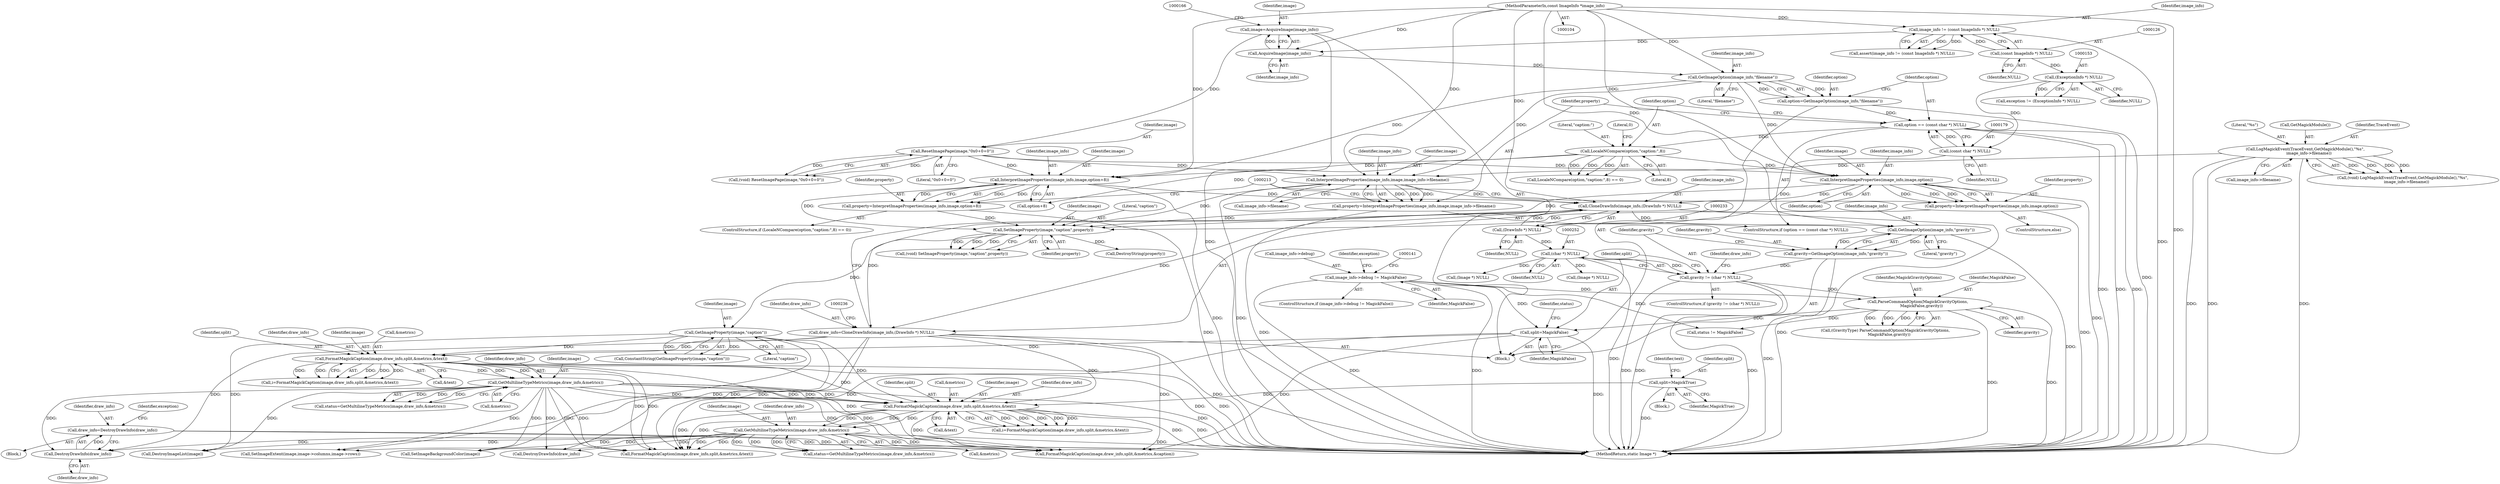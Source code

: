 digraph "0_ImageMagick_aeff00de228bc5a158c2a975ab47845d8a1db456@pointer" {
"1000476" [label="(Call,draw_info=DestroyDrawInfo(draw_info))"];
"1000478" [label="(Call,DestroyDrawInfo(draw_info))"];
"1000334" [label="(Call,GetMultilineTypeMetrics(image,draw_info,&metrics))"];
"1000283" [label="(Call,FormatMagickCaption(image,draw_info,split,&metrics,&text))"];
"1000225" [label="(Call,GetImageProperty(image,\"caption\"))"];
"1000214" [label="(Call,SetImageProperty(image,\"caption\",property))"];
"1000199" [label="(Call,InterpretImageProperties(image_info,image,option+8))"];
"1000172" [label="(Call,GetImageOption(image_info,\"filename\"))"];
"1000163" [label="(Call,AcquireImage(image_info))"];
"1000123" [label="(Call,image_info != (const ImageInfo *) NULL)"];
"1000105" [label="(MethodParameterIn,const ImageInfo *image_info)"];
"1000125" [label="(Call,(const ImageInfo *) NULL)"];
"1000167" [label="(Call,ResetImagePage(image,\"0x0+0+0\"))"];
"1000161" [label="(Call,image=AcquireImage(image_info))"];
"1000192" [label="(Call,LocaleNCompare(option,\"caption:\",8))"];
"1000176" [label="(Call,option == (const char *) NULL)"];
"1000170" [label="(Call,option=GetImageOption(image_info,\"filename\"))"];
"1000178" [label="(Call,(const char *) NULL)"];
"1000152" [label="(Call,(ExceptionInfo *) NULL)"];
"1000183" [label="(Call,InterpretImageProperties(image_info,image,image_info->filename))"];
"1000142" [label="(Call,LogMagickEvent(TraceEvent,GetMagickModule(),\"%s\",\n      image_info->filename))"];
"1000208" [label="(Call,InterpretImageProperties(image_info,image,option))"];
"1000181" [label="(Call,property=InterpretImageProperties(image_info,image,image_info->filename))"];
"1000206" [label="(Call,property=InterpretImageProperties(image_info,image,option))"];
"1000197" [label="(Call,property=InterpretImageProperties(image_info,image,option+8))"];
"1000228" [label="(Call,draw_info=CloneDrawInfo(image_info,(DrawInfo *) NULL))"];
"1000230" [label="(Call,CloneDrawInfo(image_info,(DrawInfo *) NULL))"];
"1000232" [label="(Call,(DrawInfo *) NULL)"];
"1000264" [label="(Call,split=MagickFalse)"];
"1000135" [label="(Call,image_info->debug != MagickFalse)"];
"1000260" [label="(Call,ParseCommandOption(MagickGravityOptions,\n      MagickFalse,gravity))"];
"1000249" [label="(Call,gravity != (char *) NULL)"];
"1000243" [label="(Call,gravity=GetImageOption(image_info,\"gravity\"))"];
"1000245" [label="(Call,GetImageOption(image_info,\"gravity\"))"];
"1000251" [label="(Call,(char *) NULL)"];
"1000425" [label="(Call,GetMultilineTypeMetrics(image,draw_info,&metrics))"];
"1000374" [label="(Call,FormatMagickCaption(image,draw_info,split,&metrics,&text))"];
"1000365" [label="(Call,split=MagickTrue)"];
"1000249" [label="(Call,gravity != (char *) NULL)"];
"1000365" [label="(Call,split=MagickTrue)"];
"1000265" [label="(Identifier,split)"];
"1000477" [label="(Identifier,draw_info)"];
"1000199" [label="(Call,InterpretImageProperties(image_info,image,option+8))"];
"1000243" [label="(Call,gravity=GetImageOption(image_info,\"gravity\"))"];
"1000197" [label="(Call,property=InterpretImageProperties(image_info,image,option+8))"];
"1000375" [label="(Identifier,image)"];
"1000286" [label="(Identifier,split)"];
"1000180" [label="(Identifier,NULL)"];
"1000475" [label="(Block,)"];
"1000127" [label="(Identifier,NULL)"];
"1000207" [label="(Identifier,property)"];
"1000230" [label="(Call,CloneDrawInfo(image_info,(DrawInfo *) NULL))"];
"1000191" [label="(Call,LocaleNCompare(option,\"caption:\",8) == 0)"];
"1000376" [label="(Identifier,draw_info)"];
"1000487" [label="(Call,DestroyImageList(image))"];
"1000176" [label="(Call,option == (const char *) NULL)"];
"1000377" [label="(Identifier,split)"];
"1000175" [label="(ControlStructure,if (option == (const char *) NULL))"];
"1000161" [label="(Call,image=AcquireImage(image_info))"];
"1000336" [label="(Identifier,draw_info)"];
"1000134" [label="(ControlStructure,if (image_info->debug != MagickFalse))"];
"1000491" [label="(Call,SetImageBackgroundColor(image))"];
"1000139" [label="(Identifier,MagickFalse)"];
"1000122" [label="(Call,assert(image_info != (const ImageInfo *) NULL))"];
"1000154" [label="(Identifier,NULL)"];
"1000162" [label="(Identifier,image)"];
"1000285" [label="(Identifier,draw_info)"];
"1000226" [label="(Identifier,image)"];
"1000206" [label="(Call,property=InterpretImageProperties(image_info,image,option))"];
"1000479" [label="(Identifier,draw_info)"];
"1000125" [label="(Call,(const ImageInfo *) NULL)"];
"1000182" [label="(Identifier,property)"];
"1000232" [label="(Call,(DrawInfo *) NULL)"];
"1000478" [label="(Call,DestroyDrawInfo(draw_info))"];
"1000136" [label="(Call,image_info->debug)"];
"1000995" [label="(Call,(Image *) NULL)"];
"1000144" [label="(Call,GetMagickModule())"];
"1000266" [label="(Identifier,MagickFalse)"];
"1000212" [label="(Call,(void) SetImageProperty(image,\"caption\",property))"];
"1000205" [label="(ControlStructure,else)"];
"1000174" [label="(Literal,\"filename\")"];
"1000256" [label="(Identifier,draw_info)"];
"1000253" [label="(Identifier,NULL)"];
"1000178" [label="(Call,(const char *) NULL)"];
"1000173" [label="(Identifier,image_info)"];
"1000428" [label="(Call,&metrics)"];
"1001001" [label="(MethodReturn,static Image *)"];
"1000541" [label="(Call,FormatMagickCaption(image,draw_info,split,&metrics,&text))"];
"1000150" [label="(Call,exception != (ExceptionInfo *) NULL)"];
"1000227" [label="(Literal,\"caption\")"];
"1000216" [label="(Literal,\"caption\")"];
"1000200" [label="(Identifier,image_info)"];
"1000366" [label="(Identifier,split)"];
"1000165" [label="(Call,(void) ResetImagePage(image,\"0x0+0+0\"))"];
"1000246" [label="(Identifier,image_info)"];
"1000224" [label="(Call,ConstantString(GetImageProperty(image,\"caption\")))"];
"1000172" [label="(Call,GetImageOption(image_info,\"filename\"))"];
"1000481" [label="(Identifier,exception)"];
"1000217" [label="(Identifier,property)"];
"1000231" [label="(Identifier,image_info)"];
"1000201" [label="(Identifier,image)"];
"1000234" [label="(Identifier,NULL)"];
"1000209" [label="(Identifier,image_info)"];
"1000169" [label="(Literal,\"0x0+0+0\")"];
"1000164" [label="(Identifier,image_info)"];
"1000143" [label="(Identifier,TraceEvent)"];
"1000105" [label="(MethodParameterIn,const ImageInfo *image_info)"];
"1000140" [label="(Call,(void) LogMagickEvent(TraceEvent,GetMagickModule(),\"%s\",\n      image_info->filename))"];
"1000497" [label="(Call,DestroyDrawInfo(draw_info))"];
"1000268" [label="(Identifier,status)"];
"1000184" [label="(Identifier,image_info)"];
"1000142" [label="(Call,LogMagickEvent(TraceEvent,GetMagickModule(),\"%s\",\n      image_info->filename))"];
"1000463" [label="(Call,SetImageExtent(image,image->columns,image->rows))"];
"1000888" [label="(Call,FormatMagickCaption(image,draw_info,split,&metrics,&caption))"];
"1000244" [label="(Identifier,gravity)"];
"1000332" [label="(Call,status=GetMultilineTypeMetrics(image,draw_info,&metrics))"];
"1000151" [label="(Identifier,exception)"];
"1000264" [label="(Call,split=MagickFalse)"];
"1000425" [label="(Call,GetMultilineTypeMetrics(image,draw_info,&metrics))"];
"1000380" [label="(Call,&text)"];
"1000426" [label="(Identifier,image)"];
"1000193" [label="(Identifier,option)"];
"1000190" [label="(ControlStructure,if (LocaleNCompare(option,\"caption:\",8) == 0))"];
"1000186" [label="(Call,image_info->filename)"];
"1000208" [label="(Call,InterpretImageProperties(image_info,image,option))"];
"1000211" [label="(Identifier,option)"];
"1000263" [label="(Identifier,gravity)"];
"1000510" [label="(Call,(Image *) NULL)"];
"1000335" [label="(Identifier,image)"];
"1000198" [label="(Identifier,property)"];
"1000192" [label="(Call,LocaleNCompare(option,\"caption:\",8))"];
"1000183" [label="(Call,InterpretImageProperties(image_info,image,image_info->filename))"];
"1000195" [label="(Literal,8)"];
"1000210" [label="(Identifier,image)"];
"1000334" [label="(Call,GetMultilineTypeMetrics(image,draw_info,&metrics))"];
"1000107" [label="(Block,)"];
"1000214" [label="(Call,SetImageProperty(image,\"caption\",property))"];
"1000185" [label="(Identifier,image)"];
"1000364" [label="(Block,)"];
"1000177" [label="(Identifier,option)"];
"1000423" [label="(Call,status=GetMultilineTypeMetrics(image,draw_info,&metrics))"];
"1000202" [label="(Call,option+8)"];
"1000171" [label="(Identifier,option)"];
"1000248" [label="(ControlStructure,if (gravity != (char *) NULL))"];
"1000146" [label="(Call,image_info->filename)"];
"1000283" [label="(Call,FormatMagickCaption(image,draw_info,split,&metrics,&text))"];
"1000247" [label="(Literal,\"gravity\")"];
"1000476" [label="(Call,draw_info=DestroyDrawInfo(draw_info))"];
"1000220" [label="(Call,DestroyString(property))"];
"1000170" [label="(Call,option=GetImageOption(image_info,\"filename\"))"];
"1000145" [label="(Literal,\"%s\")"];
"1000163" [label="(Call,AcquireImage(image_info))"];
"1000167" [label="(Call,ResetImagePage(image,\"0x0+0+0\"))"];
"1000251" [label="(Call,(char *) NULL)"];
"1000194" [label="(Literal,\"caption:\")"];
"1000196" [label="(Literal,0)"];
"1000225" [label="(Call,GetImageProperty(image,\"caption\"))"];
"1000369" [label="(Identifier,text)"];
"1000124" [label="(Identifier,image_info)"];
"1000284" [label="(Identifier,image)"];
"1000258" [label="(Call,(GravityType) ParseCommandOption(MagickGravityOptions,\n      MagickFalse,gravity))"];
"1000135" [label="(Call,image_info->debug != MagickFalse)"];
"1000123" [label="(Call,image_info != (const ImageInfo *) NULL)"];
"1000260" [label="(Call,ParseCommandOption(MagickGravityOptions,\n      MagickFalse,gravity))"];
"1000427" [label="(Identifier,draw_info)"];
"1000168" [label="(Identifier,image)"];
"1000262" [label="(Identifier,MagickFalse)"];
"1000152" [label="(Call,(ExceptionInfo *) NULL)"];
"1000281" [label="(Call,i=FormatMagickCaption(image,draw_info,split,&metrics,&text))"];
"1000367" [label="(Identifier,MagickTrue)"];
"1000287" [label="(Call,&metrics)"];
"1000228" [label="(Call,draw_info=CloneDrawInfo(image_info,(DrawInfo *) NULL))"];
"1000378" [label="(Call,&metrics)"];
"1000289" [label="(Call,&text)"];
"1000372" [label="(Call,i=FormatMagickCaption(image,draw_info,split,&metrics,&text))"];
"1000337" [label="(Call,&metrics)"];
"1000458" [label="(Call,status != MagickFalse)"];
"1000181" [label="(Call,property=InterpretImageProperties(image_info,image,image_info->filename))"];
"1000261" [label="(Identifier,MagickGravityOptions)"];
"1000245" [label="(Call,GetImageOption(image_info,\"gravity\"))"];
"1000250" [label="(Identifier,gravity)"];
"1000215" [label="(Identifier,image)"];
"1000229" [label="(Identifier,draw_info)"];
"1000374" [label="(Call,FormatMagickCaption(image,draw_info,split,&metrics,&text))"];
"1000476" -> "1000475"  [label="AST: "];
"1000476" -> "1000478"  [label="CFG: "];
"1000477" -> "1000476"  [label="AST: "];
"1000478" -> "1000476"  [label="AST: "];
"1000481" -> "1000476"  [label="CFG: "];
"1000476" -> "1001001"  [label="DDG: "];
"1000476" -> "1001001"  [label="DDG: "];
"1000478" -> "1000476"  [label="DDG: "];
"1000478" -> "1000479"  [label="CFG: "];
"1000479" -> "1000478"  [label="AST: "];
"1000334" -> "1000478"  [label="DDG: "];
"1000425" -> "1000478"  [label="DDG: "];
"1000228" -> "1000478"  [label="DDG: "];
"1000334" -> "1000332"  [label="AST: "];
"1000334" -> "1000337"  [label="CFG: "];
"1000335" -> "1000334"  [label="AST: "];
"1000336" -> "1000334"  [label="AST: "];
"1000337" -> "1000334"  [label="AST: "];
"1000332" -> "1000334"  [label="CFG: "];
"1000334" -> "1001001"  [label="DDG: "];
"1000334" -> "1000332"  [label="DDG: "];
"1000334" -> "1000332"  [label="DDG: "];
"1000334" -> "1000332"  [label="DDG: "];
"1000283" -> "1000334"  [label="DDG: "];
"1000283" -> "1000334"  [label="DDG: "];
"1000283" -> "1000334"  [label="DDG: "];
"1000334" -> "1000374"  [label="DDG: "];
"1000334" -> "1000374"  [label="DDG: "];
"1000334" -> "1000374"  [label="DDG: "];
"1000334" -> "1000463"  [label="DDG: "];
"1000334" -> "1000487"  [label="DDG: "];
"1000334" -> "1000491"  [label="DDG: "];
"1000334" -> "1000497"  [label="DDG: "];
"1000334" -> "1000541"  [label="DDG: "];
"1000334" -> "1000541"  [label="DDG: "];
"1000334" -> "1000888"  [label="DDG: "];
"1000334" -> "1000888"  [label="DDG: "];
"1000283" -> "1000281"  [label="AST: "];
"1000283" -> "1000289"  [label="CFG: "];
"1000284" -> "1000283"  [label="AST: "];
"1000285" -> "1000283"  [label="AST: "];
"1000286" -> "1000283"  [label="AST: "];
"1000287" -> "1000283"  [label="AST: "];
"1000289" -> "1000283"  [label="AST: "];
"1000281" -> "1000283"  [label="CFG: "];
"1000283" -> "1001001"  [label="DDG: "];
"1000283" -> "1001001"  [label="DDG: "];
"1000283" -> "1000281"  [label="DDG: "];
"1000283" -> "1000281"  [label="DDG: "];
"1000283" -> "1000281"  [label="DDG: "];
"1000283" -> "1000281"  [label="DDG: "];
"1000283" -> "1000281"  [label="DDG: "];
"1000225" -> "1000283"  [label="DDG: "];
"1000228" -> "1000283"  [label="DDG: "];
"1000264" -> "1000283"  [label="DDG: "];
"1000283" -> "1000374"  [label="DDG: "];
"1000283" -> "1000541"  [label="DDG: "];
"1000283" -> "1000541"  [label="DDG: "];
"1000283" -> "1000888"  [label="DDG: "];
"1000225" -> "1000224"  [label="AST: "];
"1000225" -> "1000227"  [label="CFG: "];
"1000226" -> "1000225"  [label="AST: "];
"1000227" -> "1000225"  [label="AST: "];
"1000224" -> "1000225"  [label="CFG: "];
"1000225" -> "1000224"  [label="DDG: "];
"1000225" -> "1000224"  [label="DDG: "];
"1000214" -> "1000225"  [label="DDG: "];
"1000225" -> "1000374"  [label="DDG: "];
"1000225" -> "1000463"  [label="DDG: "];
"1000225" -> "1000487"  [label="DDG: "];
"1000225" -> "1000491"  [label="DDG: "];
"1000214" -> "1000212"  [label="AST: "];
"1000214" -> "1000217"  [label="CFG: "];
"1000215" -> "1000214"  [label="AST: "];
"1000216" -> "1000214"  [label="AST: "];
"1000217" -> "1000214"  [label="AST: "];
"1000212" -> "1000214"  [label="CFG: "];
"1000214" -> "1000212"  [label="DDG: "];
"1000214" -> "1000212"  [label="DDG: "];
"1000214" -> "1000212"  [label="DDG: "];
"1000199" -> "1000214"  [label="DDG: "];
"1000183" -> "1000214"  [label="DDG: "];
"1000208" -> "1000214"  [label="DDG: "];
"1000181" -> "1000214"  [label="DDG: "];
"1000206" -> "1000214"  [label="DDG: "];
"1000197" -> "1000214"  [label="DDG: "];
"1000214" -> "1000220"  [label="DDG: "];
"1000199" -> "1000197"  [label="AST: "];
"1000199" -> "1000202"  [label="CFG: "];
"1000200" -> "1000199"  [label="AST: "];
"1000201" -> "1000199"  [label="AST: "];
"1000202" -> "1000199"  [label="AST: "];
"1000197" -> "1000199"  [label="CFG: "];
"1000199" -> "1001001"  [label="DDG: "];
"1000199" -> "1000197"  [label="DDG: "];
"1000199" -> "1000197"  [label="DDG: "];
"1000199" -> "1000197"  [label="DDG: "];
"1000172" -> "1000199"  [label="DDG: "];
"1000105" -> "1000199"  [label="DDG: "];
"1000167" -> "1000199"  [label="DDG: "];
"1000192" -> "1000199"  [label="DDG: "];
"1000199" -> "1000230"  [label="DDG: "];
"1000172" -> "1000170"  [label="AST: "];
"1000172" -> "1000174"  [label="CFG: "];
"1000173" -> "1000172"  [label="AST: "];
"1000174" -> "1000172"  [label="AST: "];
"1000170" -> "1000172"  [label="CFG: "];
"1000172" -> "1000170"  [label="DDG: "];
"1000172" -> "1000170"  [label="DDG: "];
"1000163" -> "1000172"  [label="DDG: "];
"1000105" -> "1000172"  [label="DDG: "];
"1000172" -> "1000183"  [label="DDG: "];
"1000172" -> "1000208"  [label="DDG: "];
"1000163" -> "1000161"  [label="AST: "];
"1000163" -> "1000164"  [label="CFG: "];
"1000164" -> "1000163"  [label="AST: "];
"1000161" -> "1000163"  [label="CFG: "];
"1000163" -> "1000161"  [label="DDG: "];
"1000123" -> "1000163"  [label="DDG: "];
"1000105" -> "1000163"  [label="DDG: "];
"1000123" -> "1000122"  [label="AST: "];
"1000123" -> "1000125"  [label="CFG: "];
"1000124" -> "1000123"  [label="AST: "];
"1000125" -> "1000123"  [label="AST: "];
"1000122" -> "1000123"  [label="CFG: "];
"1000123" -> "1001001"  [label="DDG: "];
"1000123" -> "1000122"  [label="DDG: "];
"1000123" -> "1000122"  [label="DDG: "];
"1000105" -> "1000123"  [label="DDG: "];
"1000125" -> "1000123"  [label="DDG: "];
"1000105" -> "1000104"  [label="AST: "];
"1000105" -> "1001001"  [label="DDG: "];
"1000105" -> "1000183"  [label="DDG: "];
"1000105" -> "1000208"  [label="DDG: "];
"1000105" -> "1000230"  [label="DDG: "];
"1000105" -> "1000245"  [label="DDG: "];
"1000125" -> "1000127"  [label="CFG: "];
"1000126" -> "1000125"  [label="AST: "];
"1000127" -> "1000125"  [label="AST: "];
"1000125" -> "1000152"  [label="DDG: "];
"1000167" -> "1000165"  [label="AST: "];
"1000167" -> "1000169"  [label="CFG: "];
"1000168" -> "1000167"  [label="AST: "];
"1000169" -> "1000167"  [label="AST: "];
"1000165" -> "1000167"  [label="CFG: "];
"1000167" -> "1000165"  [label="DDG: "];
"1000167" -> "1000165"  [label="DDG: "];
"1000161" -> "1000167"  [label="DDG: "];
"1000167" -> "1000183"  [label="DDG: "];
"1000167" -> "1000208"  [label="DDG: "];
"1000161" -> "1000107"  [label="AST: "];
"1000162" -> "1000161"  [label="AST: "];
"1000166" -> "1000161"  [label="CFG: "];
"1000161" -> "1001001"  [label="DDG: "];
"1000192" -> "1000191"  [label="AST: "];
"1000192" -> "1000195"  [label="CFG: "];
"1000193" -> "1000192"  [label="AST: "];
"1000194" -> "1000192"  [label="AST: "];
"1000195" -> "1000192"  [label="AST: "];
"1000196" -> "1000192"  [label="CFG: "];
"1000192" -> "1000191"  [label="DDG: "];
"1000192" -> "1000191"  [label="DDG: "];
"1000192" -> "1000191"  [label="DDG: "];
"1000176" -> "1000192"  [label="DDG: "];
"1000192" -> "1000202"  [label="DDG: "];
"1000192" -> "1000208"  [label="DDG: "];
"1000176" -> "1000175"  [label="AST: "];
"1000176" -> "1000178"  [label="CFG: "];
"1000177" -> "1000176"  [label="AST: "];
"1000178" -> "1000176"  [label="AST: "];
"1000182" -> "1000176"  [label="CFG: "];
"1000193" -> "1000176"  [label="CFG: "];
"1000176" -> "1001001"  [label="DDG: "];
"1000176" -> "1001001"  [label="DDG: "];
"1000176" -> "1001001"  [label="DDG: "];
"1000170" -> "1000176"  [label="DDG: "];
"1000178" -> "1000176"  [label="DDG: "];
"1000170" -> "1000107"  [label="AST: "];
"1000171" -> "1000170"  [label="AST: "];
"1000177" -> "1000170"  [label="CFG: "];
"1000170" -> "1001001"  [label="DDG: "];
"1000178" -> "1000180"  [label="CFG: "];
"1000179" -> "1000178"  [label="AST: "];
"1000180" -> "1000178"  [label="AST: "];
"1000152" -> "1000178"  [label="DDG: "];
"1000178" -> "1000232"  [label="DDG: "];
"1000152" -> "1000150"  [label="AST: "];
"1000152" -> "1000154"  [label="CFG: "];
"1000153" -> "1000152"  [label="AST: "];
"1000154" -> "1000152"  [label="AST: "];
"1000150" -> "1000152"  [label="CFG: "];
"1000152" -> "1000150"  [label="DDG: "];
"1000183" -> "1000181"  [label="AST: "];
"1000183" -> "1000186"  [label="CFG: "];
"1000184" -> "1000183"  [label="AST: "];
"1000185" -> "1000183"  [label="AST: "];
"1000186" -> "1000183"  [label="AST: "];
"1000181" -> "1000183"  [label="CFG: "];
"1000183" -> "1001001"  [label="DDG: "];
"1000183" -> "1000181"  [label="DDG: "];
"1000183" -> "1000181"  [label="DDG: "];
"1000183" -> "1000181"  [label="DDG: "];
"1000142" -> "1000183"  [label="DDG: "];
"1000183" -> "1000230"  [label="DDG: "];
"1000142" -> "1000140"  [label="AST: "];
"1000142" -> "1000146"  [label="CFG: "];
"1000143" -> "1000142"  [label="AST: "];
"1000144" -> "1000142"  [label="AST: "];
"1000145" -> "1000142"  [label="AST: "];
"1000146" -> "1000142"  [label="AST: "];
"1000140" -> "1000142"  [label="CFG: "];
"1000142" -> "1001001"  [label="DDG: "];
"1000142" -> "1001001"  [label="DDG: "];
"1000142" -> "1001001"  [label="DDG: "];
"1000142" -> "1000140"  [label="DDG: "];
"1000142" -> "1000140"  [label="DDG: "];
"1000142" -> "1000140"  [label="DDG: "];
"1000142" -> "1000140"  [label="DDG: "];
"1000208" -> "1000206"  [label="AST: "];
"1000208" -> "1000211"  [label="CFG: "];
"1000209" -> "1000208"  [label="AST: "];
"1000210" -> "1000208"  [label="AST: "];
"1000211" -> "1000208"  [label="AST: "];
"1000206" -> "1000208"  [label="CFG: "];
"1000208" -> "1001001"  [label="DDG: "];
"1000208" -> "1000206"  [label="DDG: "];
"1000208" -> "1000206"  [label="DDG: "];
"1000208" -> "1000206"  [label="DDG: "];
"1000208" -> "1000230"  [label="DDG: "];
"1000181" -> "1000175"  [label="AST: "];
"1000182" -> "1000181"  [label="AST: "];
"1000213" -> "1000181"  [label="CFG: "];
"1000181" -> "1001001"  [label="DDG: "];
"1000206" -> "1000205"  [label="AST: "];
"1000207" -> "1000206"  [label="AST: "];
"1000213" -> "1000206"  [label="CFG: "];
"1000206" -> "1001001"  [label="DDG: "];
"1000197" -> "1000190"  [label="AST: "];
"1000198" -> "1000197"  [label="AST: "];
"1000213" -> "1000197"  [label="CFG: "];
"1000197" -> "1001001"  [label="DDG: "];
"1000228" -> "1000107"  [label="AST: "];
"1000228" -> "1000230"  [label="CFG: "];
"1000229" -> "1000228"  [label="AST: "];
"1000230" -> "1000228"  [label="AST: "];
"1000236" -> "1000228"  [label="CFG: "];
"1000228" -> "1001001"  [label="DDG: "];
"1000230" -> "1000228"  [label="DDG: "];
"1000230" -> "1000228"  [label="DDG: "];
"1000228" -> "1000374"  [label="DDG: "];
"1000228" -> "1000497"  [label="DDG: "];
"1000228" -> "1000541"  [label="DDG: "];
"1000228" -> "1000888"  [label="DDG: "];
"1000230" -> "1000232"  [label="CFG: "];
"1000231" -> "1000230"  [label="AST: "];
"1000232" -> "1000230"  [label="AST: "];
"1000230" -> "1001001"  [label="DDG: "];
"1000232" -> "1000230"  [label="DDG: "];
"1000230" -> "1000245"  [label="DDG: "];
"1000232" -> "1000234"  [label="CFG: "];
"1000233" -> "1000232"  [label="AST: "];
"1000234" -> "1000232"  [label="AST: "];
"1000232" -> "1000251"  [label="DDG: "];
"1000264" -> "1000107"  [label="AST: "];
"1000264" -> "1000266"  [label="CFG: "];
"1000265" -> "1000264"  [label="AST: "];
"1000266" -> "1000264"  [label="AST: "];
"1000268" -> "1000264"  [label="CFG: "];
"1000264" -> "1001001"  [label="DDG: "];
"1000135" -> "1000264"  [label="DDG: "];
"1000260" -> "1000264"  [label="DDG: "];
"1000264" -> "1000541"  [label="DDG: "];
"1000264" -> "1000888"  [label="DDG: "];
"1000135" -> "1000134"  [label="AST: "];
"1000135" -> "1000139"  [label="CFG: "];
"1000136" -> "1000135"  [label="AST: "];
"1000139" -> "1000135"  [label="AST: "];
"1000141" -> "1000135"  [label="CFG: "];
"1000151" -> "1000135"  [label="CFG: "];
"1000135" -> "1001001"  [label="DDG: "];
"1000135" -> "1001001"  [label="DDG: "];
"1000135" -> "1000260"  [label="DDG: "];
"1000135" -> "1000458"  [label="DDG: "];
"1000260" -> "1000258"  [label="AST: "];
"1000260" -> "1000263"  [label="CFG: "];
"1000261" -> "1000260"  [label="AST: "];
"1000262" -> "1000260"  [label="AST: "];
"1000263" -> "1000260"  [label="AST: "];
"1000258" -> "1000260"  [label="CFG: "];
"1000260" -> "1001001"  [label="DDG: "];
"1000260" -> "1001001"  [label="DDG: "];
"1000260" -> "1000258"  [label="DDG: "];
"1000260" -> "1000258"  [label="DDG: "];
"1000260" -> "1000258"  [label="DDG: "];
"1000249" -> "1000260"  [label="DDG: "];
"1000260" -> "1000458"  [label="DDG: "];
"1000249" -> "1000248"  [label="AST: "];
"1000249" -> "1000251"  [label="CFG: "];
"1000250" -> "1000249"  [label="AST: "];
"1000251" -> "1000249"  [label="AST: "];
"1000256" -> "1000249"  [label="CFG: "];
"1000265" -> "1000249"  [label="CFG: "];
"1000249" -> "1001001"  [label="DDG: "];
"1000249" -> "1001001"  [label="DDG: "];
"1000249" -> "1001001"  [label="DDG: "];
"1000243" -> "1000249"  [label="DDG: "];
"1000251" -> "1000249"  [label="DDG: "];
"1000243" -> "1000107"  [label="AST: "];
"1000243" -> "1000245"  [label="CFG: "];
"1000244" -> "1000243"  [label="AST: "];
"1000245" -> "1000243"  [label="AST: "];
"1000250" -> "1000243"  [label="CFG: "];
"1000243" -> "1001001"  [label="DDG: "];
"1000245" -> "1000243"  [label="DDG: "];
"1000245" -> "1000243"  [label="DDG: "];
"1000245" -> "1000247"  [label="CFG: "];
"1000246" -> "1000245"  [label="AST: "];
"1000247" -> "1000245"  [label="AST: "];
"1000245" -> "1001001"  [label="DDG: "];
"1000251" -> "1000253"  [label="CFG: "];
"1000252" -> "1000251"  [label="AST: "];
"1000253" -> "1000251"  [label="AST: "];
"1000251" -> "1001001"  [label="DDG: "];
"1000251" -> "1000510"  [label="DDG: "];
"1000251" -> "1000995"  [label="DDG: "];
"1000425" -> "1000423"  [label="AST: "];
"1000425" -> "1000428"  [label="CFG: "];
"1000426" -> "1000425"  [label="AST: "];
"1000427" -> "1000425"  [label="AST: "];
"1000428" -> "1000425"  [label="AST: "];
"1000423" -> "1000425"  [label="CFG: "];
"1000425" -> "1001001"  [label="DDG: "];
"1000425" -> "1000423"  [label="DDG: "];
"1000425" -> "1000423"  [label="DDG: "];
"1000425" -> "1000423"  [label="DDG: "];
"1000374" -> "1000425"  [label="DDG: "];
"1000374" -> "1000425"  [label="DDG: "];
"1000374" -> "1000425"  [label="DDG: "];
"1000425" -> "1000463"  [label="DDG: "];
"1000425" -> "1000487"  [label="DDG: "];
"1000425" -> "1000491"  [label="DDG: "];
"1000425" -> "1000497"  [label="DDG: "];
"1000425" -> "1000541"  [label="DDG: "];
"1000425" -> "1000541"  [label="DDG: "];
"1000425" -> "1000888"  [label="DDG: "];
"1000425" -> "1000888"  [label="DDG: "];
"1000374" -> "1000372"  [label="AST: "];
"1000374" -> "1000380"  [label="CFG: "];
"1000375" -> "1000374"  [label="AST: "];
"1000376" -> "1000374"  [label="AST: "];
"1000377" -> "1000374"  [label="AST: "];
"1000378" -> "1000374"  [label="AST: "];
"1000380" -> "1000374"  [label="AST: "];
"1000372" -> "1000374"  [label="CFG: "];
"1000374" -> "1001001"  [label="DDG: "];
"1000374" -> "1001001"  [label="DDG: "];
"1000374" -> "1000372"  [label="DDG: "];
"1000374" -> "1000372"  [label="DDG: "];
"1000374" -> "1000372"  [label="DDG: "];
"1000374" -> "1000372"  [label="DDG: "];
"1000374" -> "1000372"  [label="DDG: "];
"1000365" -> "1000374"  [label="DDG: "];
"1000374" -> "1000541"  [label="DDG: "];
"1000374" -> "1000541"  [label="DDG: "];
"1000374" -> "1000888"  [label="DDG: "];
"1000365" -> "1000364"  [label="AST: "];
"1000365" -> "1000367"  [label="CFG: "];
"1000366" -> "1000365"  [label="AST: "];
"1000367" -> "1000365"  [label="AST: "];
"1000369" -> "1000365"  [label="CFG: "];
"1000365" -> "1001001"  [label="DDG: "];
}

